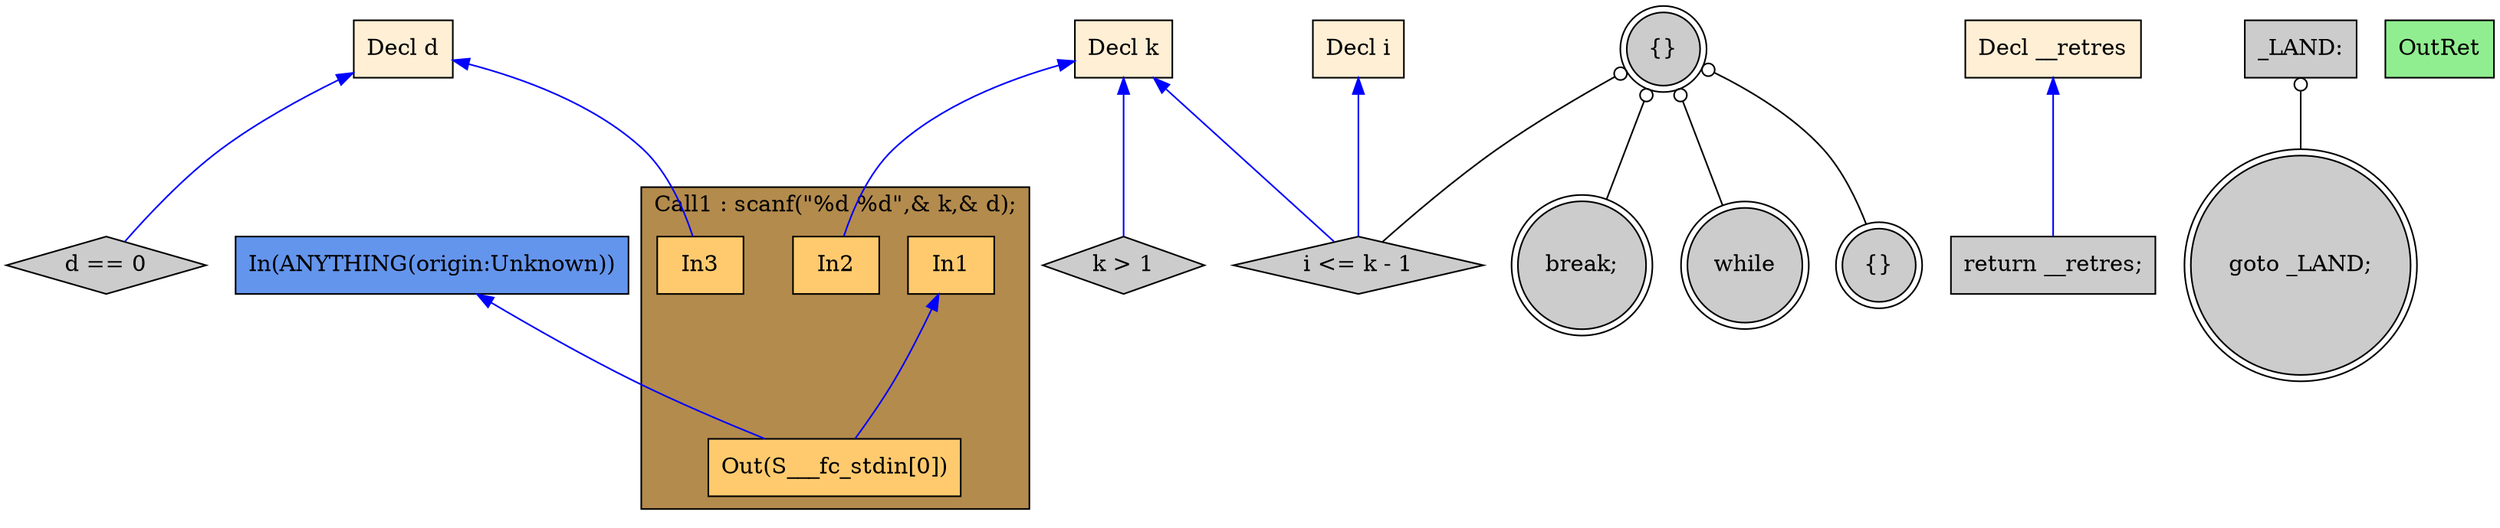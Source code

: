 digraph G {
  rankdir=TB;
  node [style="filled", ];
  2 [label="Decl k", fillcolor="#FFEFD5", shape=box, ];
  3 [label="Decl d", fillcolor="#FFEFD5", shape=box, ];
  4 [label="Decl i", fillcolor="#FFEFD5", shape=box, ];
  5 [label="Decl __retres", fillcolor="#FFEFD5", shape=box, ];
  7 [label="In1", fillcolor="#FFCA6E", shape=box, ];
  8 [label="In2", fillcolor="#FFCA6E", shape=box, ];
  9 [label="In3", fillcolor="#FFCA6E", shape=box, ];
  10 [label="Out(S___fc_stdin[0])", fillcolor="#FFCA6E", shape=box, ];
  11 [label="d == 0", fillcolor="#CCCCCC", shape=diamond, ];
  12 [label="k > 1", fillcolor="#CCCCCC", shape=diamond, ];
  13 [label="goto _LAND;", fillcolor="#CCCCCC", shape=doublecircle, ];
  14 [label="_LAND:", fillcolor="#CCCCCC", shape=box, ];
  15 [label="{}", fillcolor="#CCCCCC", shape=doublecircle, ];
  16 [label="while", fillcolor="#CCCCCC", shape=doublecircle, ];
  17 [label="i <= k - 1", fillcolor="#CCCCCC", shape=diamond, ];
  18 [label="{}", fillcolor="#CCCCCC", shape=doublecircle, ];
  19 [label="break;", fillcolor="#CCCCCC", shape=doublecircle, ];
  20 [label="return __retres;", fillcolor="#CCCCCC", shape=box, ];
  21 [label="OutRet", fillcolor="#90EE90", shape=box, ];
  22 [label="In(ANYTHING(origin:Unknown))", fillcolor="#6495ED", shape=box, ];
  
  subgraph cluster_Call1 { label="Call1 : scanf(\"%d %d\",& k,& d);";
                           fillcolor="#B38B4D"; style="filled"; 10;9;8;7;
     };
  
  edge [dir=back, ];
  2 -> 8 [color="#0000FF", ];
  3 -> 9 [color="#0000FF", ];
  7 -> 10 [color="#0000FF", ];
  22 -> 10 [color="#0000FF", ];
  3 -> 11 [color="#0000FF", ];
  2 -> 12 [color="#0000FF", ];
  14 -> 13 [color="#000000", arrowtail=odot, ];
  15 -> 16 [color="#000000", arrowtail=odot, ];
  2 -> 17 [color="#0000FF", ];
  4 -> 17 [color="#0000FF", ];
  15 -> 17 [color="#000000", arrowtail=odot, ];
  15 -> 18 [color="#000000", arrowtail=odot, ];
  15 -> 19 [color="#000000", arrowtail=odot, ];
  5 -> 20 [color="#0000FF", ];
  
  }